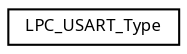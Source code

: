 digraph "Graphical Class Hierarchy"
{
  edge [fontname="Sans",fontsize="8",labelfontname="Sans",labelfontsize="8"];
  node [fontname="Sans",fontsize="8",shape=record];
  rankdir="LR";
  Node1 [label="LPC_USART_Type",height=0.2,width=0.4,color="black", fillcolor="white", style="filled",URL="$struct_l_p_c___u_s_a_r_t___type.html",tooltip="Product name title=UM10462 Chapter title=LPC11U1x USART Modification date=3/16/2011 Major revision=0 ..."];
}
